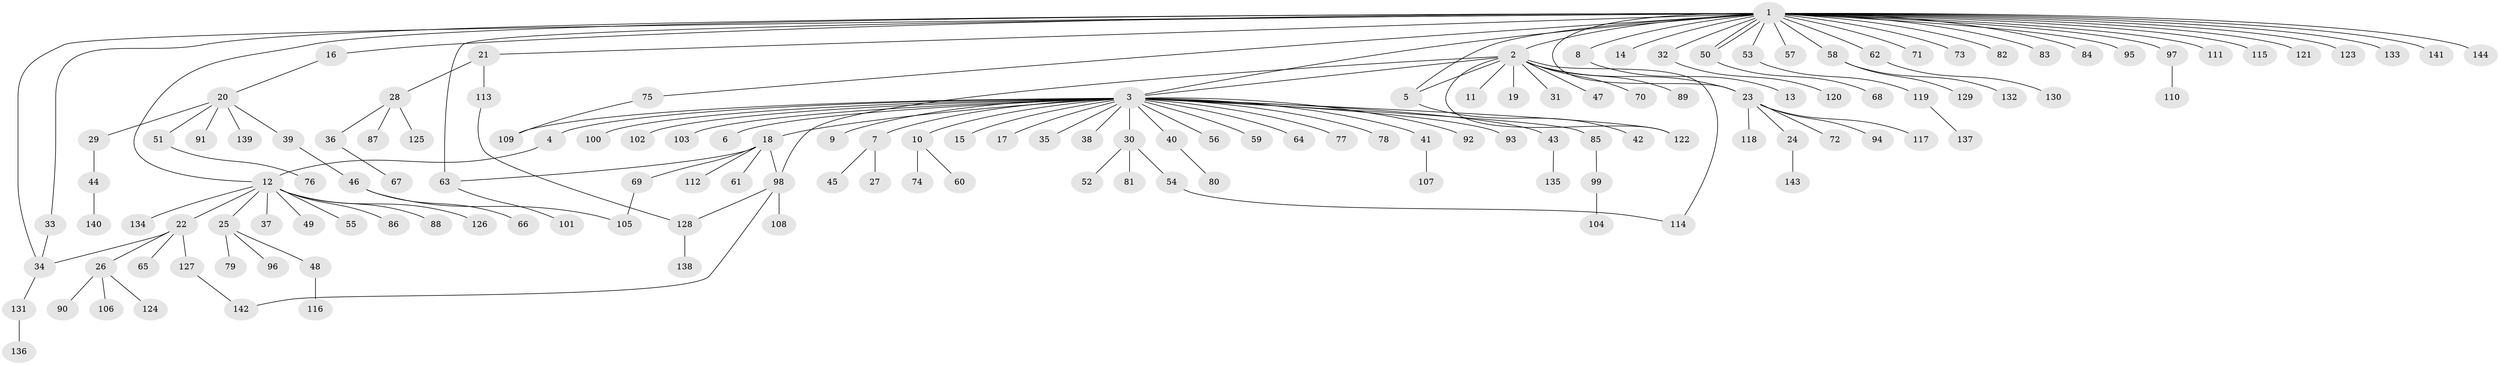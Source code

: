 // Generated by graph-tools (version 1.1) at 2025/11/02/27/25 16:11:14]
// undirected, 144 vertices, 158 edges
graph export_dot {
graph [start="1"]
  node [color=gray90,style=filled];
  1;
  2;
  3;
  4;
  5;
  6;
  7;
  8;
  9;
  10;
  11;
  12;
  13;
  14;
  15;
  16;
  17;
  18;
  19;
  20;
  21;
  22;
  23;
  24;
  25;
  26;
  27;
  28;
  29;
  30;
  31;
  32;
  33;
  34;
  35;
  36;
  37;
  38;
  39;
  40;
  41;
  42;
  43;
  44;
  45;
  46;
  47;
  48;
  49;
  50;
  51;
  52;
  53;
  54;
  55;
  56;
  57;
  58;
  59;
  60;
  61;
  62;
  63;
  64;
  65;
  66;
  67;
  68;
  69;
  70;
  71;
  72;
  73;
  74;
  75;
  76;
  77;
  78;
  79;
  80;
  81;
  82;
  83;
  84;
  85;
  86;
  87;
  88;
  89;
  90;
  91;
  92;
  93;
  94;
  95;
  96;
  97;
  98;
  99;
  100;
  101;
  102;
  103;
  104;
  105;
  106;
  107;
  108;
  109;
  110;
  111;
  112;
  113;
  114;
  115;
  116;
  117;
  118;
  119;
  120;
  121;
  122;
  123;
  124;
  125;
  126;
  127;
  128;
  129;
  130;
  131;
  132;
  133;
  134;
  135;
  136;
  137;
  138;
  139;
  140;
  141;
  142;
  143;
  144;
  1 -- 2;
  1 -- 3;
  1 -- 5;
  1 -- 8;
  1 -- 12;
  1 -- 14;
  1 -- 16;
  1 -- 21;
  1 -- 23;
  1 -- 32;
  1 -- 33;
  1 -- 34;
  1 -- 50;
  1 -- 50;
  1 -- 53;
  1 -- 57;
  1 -- 58;
  1 -- 62;
  1 -- 63;
  1 -- 71;
  1 -- 73;
  1 -- 75;
  1 -- 82;
  1 -- 83;
  1 -- 84;
  1 -- 95;
  1 -- 97;
  1 -- 111;
  1 -- 115;
  1 -- 121;
  1 -- 123;
  1 -- 133;
  1 -- 141;
  1 -- 144;
  2 -- 3;
  2 -- 5;
  2 -- 11;
  2 -- 19;
  2 -- 23;
  2 -- 31;
  2 -- 47;
  2 -- 70;
  2 -- 89;
  2 -- 98;
  2 -- 114;
  2 -- 122;
  3 -- 4;
  3 -- 6;
  3 -- 7;
  3 -- 9;
  3 -- 10;
  3 -- 15;
  3 -- 17;
  3 -- 18;
  3 -- 30;
  3 -- 35;
  3 -- 38;
  3 -- 40;
  3 -- 41;
  3 -- 43;
  3 -- 56;
  3 -- 59;
  3 -- 64;
  3 -- 77;
  3 -- 78;
  3 -- 85;
  3 -- 92;
  3 -- 93;
  3 -- 100;
  3 -- 102;
  3 -- 103;
  3 -- 109;
  3 -- 122;
  4 -- 12;
  5 -- 42;
  7 -- 27;
  7 -- 45;
  8 -- 13;
  10 -- 60;
  10 -- 74;
  12 -- 22;
  12 -- 25;
  12 -- 37;
  12 -- 49;
  12 -- 55;
  12 -- 86;
  12 -- 88;
  12 -- 126;
  12 -- 134;
  16 -- 20;
  18 -- 61;
  18 -- 63;
  18 -- 69;
  18 -- 98;
  18 -- 112;
  20 -- 29;
  20 -- 39;
  20 -- 51;
  20 -- 91;
  20 -- 139;
  21 -- 28;
  21 -- 113;
  22 -- 26;
  22 -- 34;
  22 -- 65;
  22 -- 127;
  23 -- 24;
  23 -- 72;
  23 -- 94;
  23 -- 117;
  23 -- 118;
  24 -- 143;
  25 -- 48;
  25 -- 79;
  25 -- 96;
  26 -- 90;
  26 -- 106;
  26 -- 124;
  28 -- 36;
  28 -- 87;
  28 -- 125;
  29 -- 44;
  30 -- 52;
  30 -- 54;
  30 -- 81;
  32 -- 120;
  33 -- 34;
  34 -- 131;
  36 -- 67;
  39 -- 46;
  40 -- 80;
  41 -- 107;
  43 -- 135;
  44 -- 140;
  46 -- 66;
  46 -- 105;
  48 -- 116;
  50 -- 68;
  51 -- 76;
  53 -- 119;
  54 -- 114;
  58 -- 129;
  58 -- 132;
  62 -- 130;
  63 -- 101;
  69 -- 105;
  75 -- 109;
  85 -- 99;
  97 -- 110;
  98 -- 108;
  98 -- 128;
  98 -- 142;
  99 -- 104;
  113 -- 128;
  119 -- 137;
  127 -- 142;
  128 -- 138;
  131 -- 136;
}
